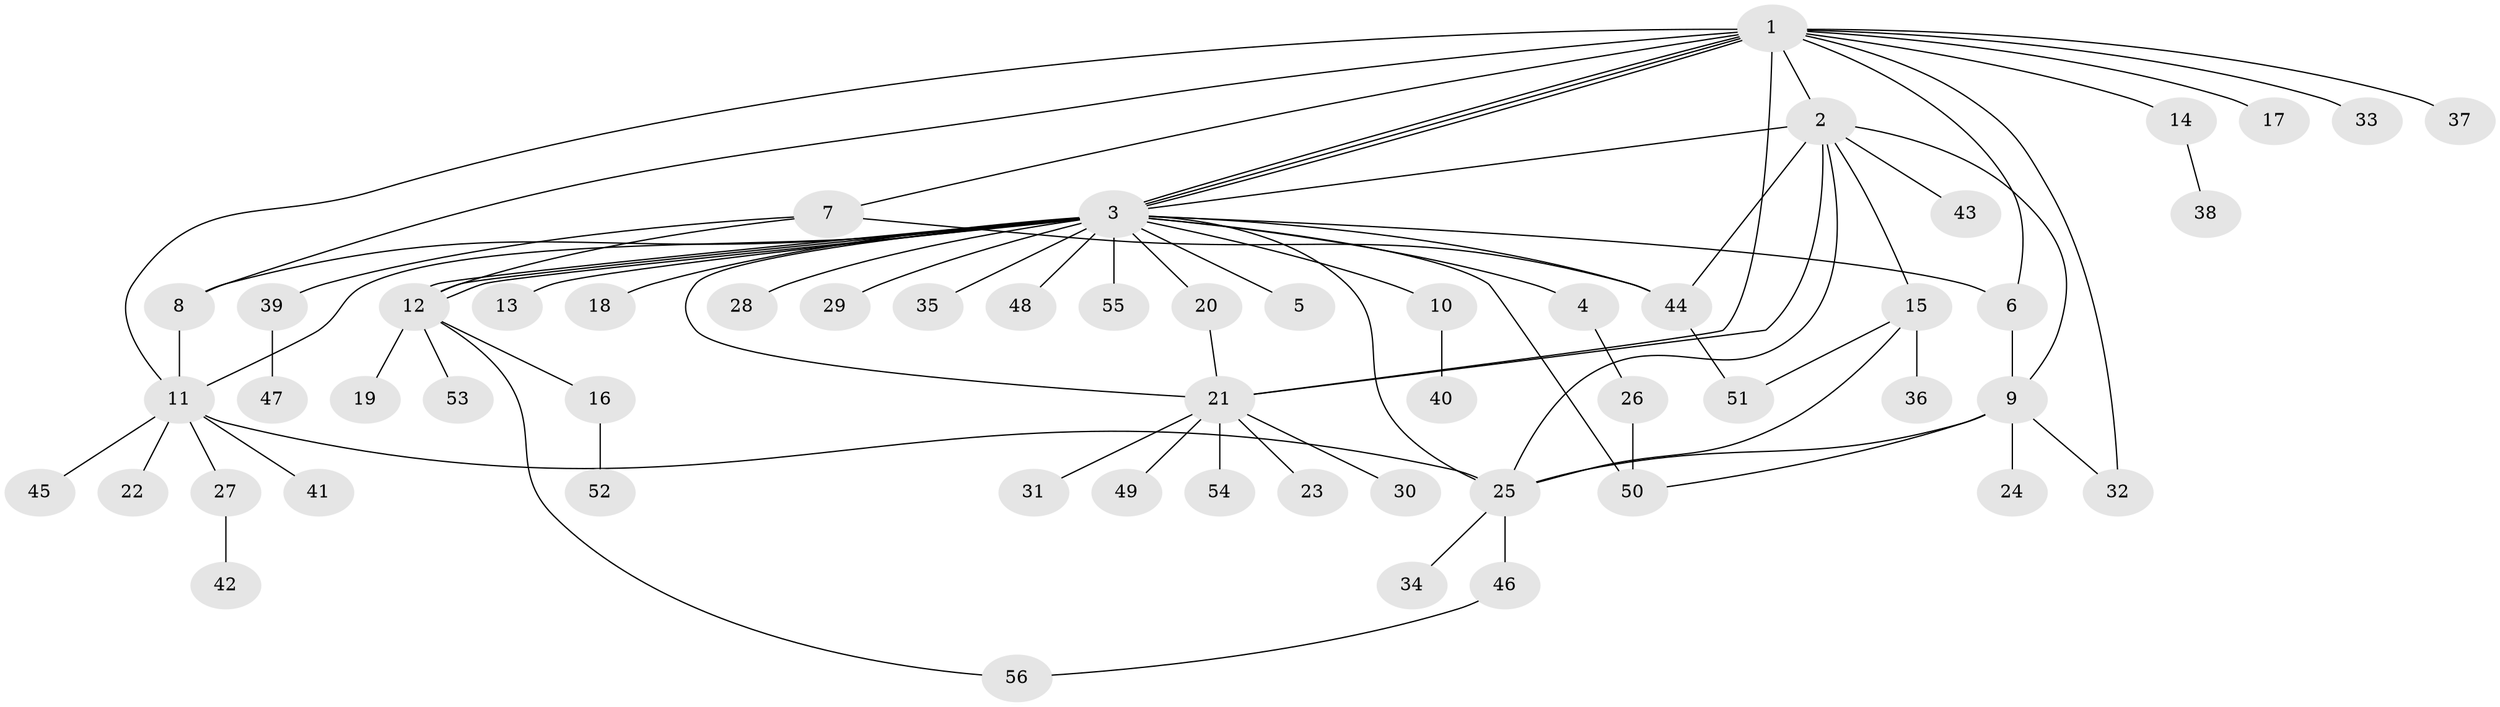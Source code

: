// coarse degree distribution, {6: 0.058823529411764705, 4: 0.17647058823529413, 1: 0.5294117647058824, 12: 0.058823529411764705, 3: 0.058823529411764705, 7: 0.058823529411764705, 5: 0.058823529411764705}
// Generated by graph-tools (version 1.1) at 2025/36/03/04/25 23:36:39]
// undirected, 56 vertices, 80 edges
graph export_dot {
  node [color=gray90,style=filled];
  1;
  2;
  3;
  4;
  5;
  6;
  7;
  8;
  9;
  10;
  11;
  12;
  13;
  14;
  15;
  16;
  17;
  18;
  19;
  20;
  21;
  22;
  23;
  24;
  25;
  26;
  27;
  28;
  29;
  30;
  31;
  32;
  33;
  34;
  35;
  36;
  37;
  38;
  39;
  40;
  41;
  42;
  43;
  44;
  45;
  46;
  47;
  48;
  49;
  50;
  51;
  52;
  53;
  54;
  55;
  56;
  1 -- 2;
  1 -- 3;
  1 -- 3;
  1 -- 3;
  1 -- 6;
  1 -- 7;
  1 -- 8;
  1 -- 11;
  1 -- 14;
  1 -- 17;
  1 -- 21;
  1 -- 32;
  1 -- 33;
  1 -- 37;
  2 -- 3;
  2 -- 9;
  2 -- 15;
  2 -- 21;
  2 -- 25;
  2 -- 43;
  2 -- 44;
  3 -- 4;
  3 -- 5;
  3 -- 6;
  3 -- 8;
  3 -- 10;
  3 -- 11;
  3 -- 12;
  3 -- 12;
  3 -- 12;
  3 -- 13;
  3 -- 18;
  3 -- 20;
  3 -- 21;
  3 -- 25;
  3 -- 28;
  3 -- 29;
  3 -- 35;
  3 -- 44;
  3 -- 48;
  3 -- 50;
  3 -- 55;
  4 -- 26;
  6 -- 9;
  7 -- 12;
  7 -- 39;
  7 -- 44;
  8 -- 11;
  9 -- 24;
  9 -- 25;
  9 -- 32;
  9 -- 50;
  10 -- 40;
  11 -- 22;
  11 -- 25;
  11 -- 27;
  11 -- 41;
  11 -- 45;
  12 -- 16;
  12 -- 19;
  12 -- 53;
  12 -- 56;
  14 -- 38;
  15 -- 25;
  15 -- 36;
  15 -- 51;
  16 -- 52;
  20 -- 21;
  21 -- 23;
  21 -- 30;
  21 -- 31;
  21 -- 49;
  21 -- 54;
  25 -- 34;
  25 -- 46;
  26 -- 50;
  27 -- 42;
  39 -- 47;
  44 -- 51;
  46 -- 56;
}
